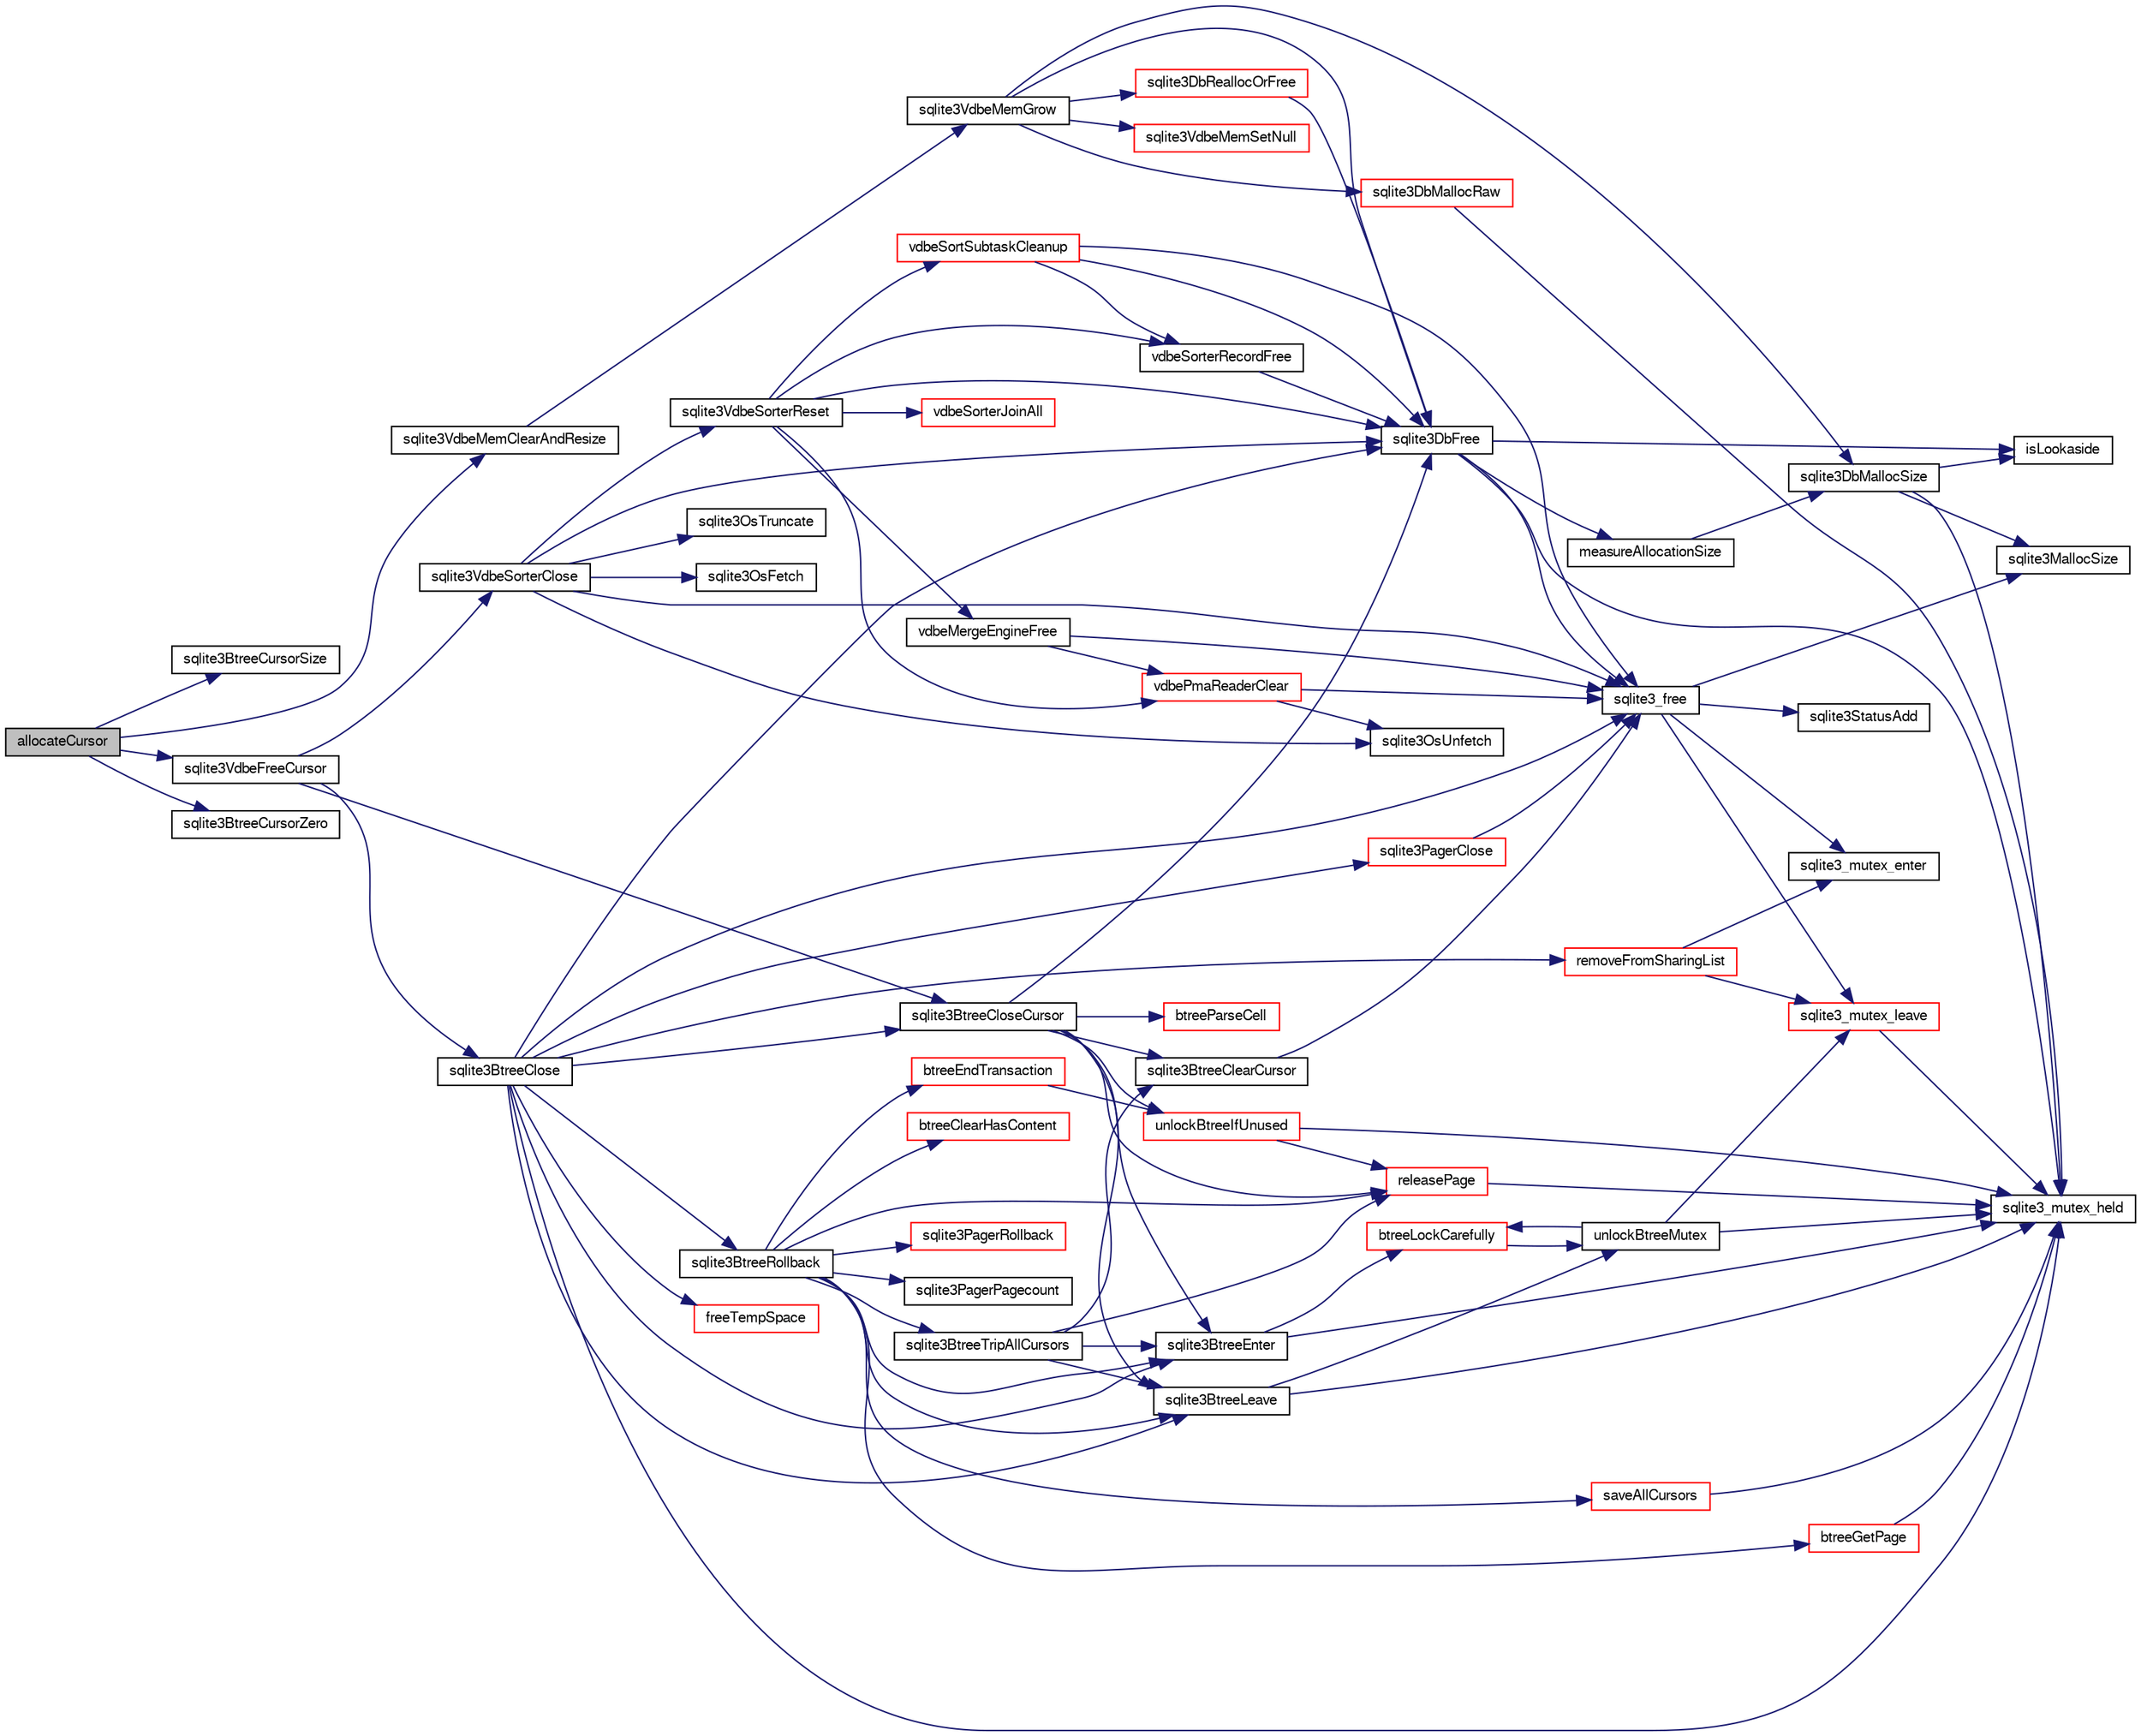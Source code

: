 digraph "allocateCursor"
{
  edge [fontname="FreeSans",fontsize="10",labelfontname="FreeSans",labelfontsize="10"];
  node [fontname="FreeSans",fontsize="10",shape=record];
  rankdir="LR";
  Node5614 [label="allocateCursor",height=0.2,width=0.4,color="black", fillcolor="grey75", style="filled", fontcolor="black"];
  Node5614 -> Node5615 [color="midnightblue",fontsize="10",style="solid",fontname="FreeSans"];
  Node5615 [label="sqlite3BtreeCursorSize",height=0.2,width=0.4,color="black", fillcolor="white", style="filled",URL="$sqlite3_8c.html#a88d6997d0f8ffafd399a7fd3c6b4efb8"];
  Node5614 -> Node5616 [color="midnightblue",fontsize="10",style="solid",fontname="FreeSans"];
  Node5616 [label="sqlite3VdbeFreeCursor",height=0.2,width=0.4,color="black", fillcolor="white", style="filled",URL="$sqlite3_8c.html#a0f9084083e1d0639708934630f33d6ef"];
  Node5616 -> Node5617 [color="midnightblue",fontsize="10",style="solid",fontname="FreeSans"];
  Node5617 [label="sqlite3VdbeSorterClose",height=0.2,width=0.4,color="black", fillcolor="white", style="filled",URL="$sqlite3_8c.html#a787fa9e9800f8ae4ef3fa11044ed1ac9"];
  Node5617 -> Node5618 [color="midnightblue",fontsize="10",style="solid",fontname="FreeSans"];
  Node5618 [label="sqlite3VdbeSorterReset",height=0.2,width=0.4,color="black", fillcolor="white", style="filled",URL="$sqlite3_8c.html#a5dc239f845e793a82dd1d60ed3ed9c09"];
  Node5618 -> Node5619 [color="midnightblue",fontsize="10",style="solid",fontname="FreeSans"];
  Node5619 [label="vdbeSorterJoinAll",height=0.2,width=0.4,color="red", fillcolor="white", style="filled",URL="$sqlite3_8c.html#a5cdb5b8f6cb109f97528d36e28565113"];
  Node5618 -> Node5635 [color="midnightblue",fontsize="10",style="solid",fontname="FreeSans"];
  Node5635 [label="vdbePmaReaderClear",height=0.2,width=0.4,color="red", fillcolor="white", style="filled",URL="$sqlite3_8c.html#ae4ef2e668d3028e75343e65046d42a2d"];
  Node5635 -> Node5622 [color="midnightblue",fontsize="10",style="solid",fontname="FreeSans"];
  Node5622 [label="sqlite3_free",height=0.2,width=0.4,color="black", fillcolor="white", style="filled",URL="$sqlite3_8c.html#a6552349e36a8a691af5487999ab09519"];
  Node5622 -> Node5623 [color="midnightblue",fontsize="10",style="solid",fontname="FreeSans"];
  Node5623 [label="sqlite3_mutex_enter",height=0.2,width=0.4,color="black", fillcolor="white", style="filled",URL="$sqlite3_8c.html#a1c12cde690bd89f104de5cbad12a6bf5"];
  Node5622 -> Node5624 [color="midnightblue",fontsize="10",style="solid",fontname="FreeSans"];
  Node5624 [label="sqlite3StatusAdd",height=0.2,width=0.4,color="black", fillcolor="white", style="filled",URL="$sqlite3_8c.html#afa029f93586aeab4cc85360905dae9cd"];
  Node5622 -> Node5625 [color="midnightblue",fontsize="10",style="solid",fontname="FreeSans"];
  Node5625 [label="sqlite3MallocSize",height=0.2,width=0.4,color="black", fillcolor="white", style="filled",URL="$sqlite3_8c.html#acf5d2a5f35270bafb050bd2def576955"];
  Node5622 -> Node5626 [color="midnightblue",fontsize="10",style="solid",fontname="FreeSans"];
  Node5626 [label="sqlite3_mutex_leave",height=0.2,width=0.4,color="red", fillcolor="white", style="filled",URL="$sqlite3_8c.html#a5838d235601dbd3c1fa993555c6bcc93"];
  Node5626 -> Node5627 [color="midnightblue",fontsize="10",style="solid",fontname="FreeSans"];
  Node5627 [label="sqlite3_mutex_held",height=0.2,width=0.4,color="black", fillcolor="white", style="filled",URL="$sqlite3_8c.html#acf77da68932b6bc163c5e68547ecc3e7"];
  Node5635 -> Node5636 [color="midnightblue",fontsize="10",style="solid",fontname="FreeSans"];
  Node5636 [label="sqlite3OsUnfetch",height=0.2,width=0.4,color="black", fillcolor="white", style="filled",URL="$sqlite3_8c.html#abc0da72cb8b8989cf8708b572fe5fef4"];
  Node5618 -> Node5641 [color="midnightblue",fontsize="10",style="solid",fontname="FreeSans"];
  Node5641 [label="sqlite3DbFree",height=0.2,width=0.4,color="black", fillcolor="white", style="filled",URL="$sqlite3_8c.html#ac70ab821a6607b4a1b909582dc37a069"];
  Node5641 -> Node5627 [color="midnightblue",fontsize="10",style="solid",fontname="FreeSans"];
  Node5641 -> Node5642 [color="midnightblue",fontsize="10",style="solid",fontname="FreeSans"];
  Node5642 [label="measureAllocationSize",height=0.2,width=0.4,color="black", fillcolor="white", style="filled",URL="$sqlite3_8c.html#a45731e644a22fdb756e2b6337224217a"];
  Node5642 -> Node5643 [color="midnightblue",fontsize="10",style="solid",fontname="FreeSans"];
  Node5643 [label="sqlite3DbMallocSize",height=0.2,width=0.4,color="black", fillcolor="white", style="filled",URL="$sqlite3_8c.html#aa397e5a8a03495203a0767abf0a71f86"];
  Node5643 -> Node5625 [color="midnightblue",fontsize="10",style="solid",fontname="FreeSans"];
  Node5643 -> Node5627 [color="midnightblue",fontsize="10",style="solid",fontname="FreeSans"];
  Node5643 -> Node5644 [color="midnightblue",fontsize="10",style="solid",fontname="FreeSans"];
  Node5644 [label="isLookaside",height=0.2,width=0.4,color="black", fillcolor="white", style="filled",URL="$sqlite3_8c.html#a770fa05ff9717b75e16f4d968a77b897"];
  Node5641 -> Node5644 [color="midnightblue",fontsize="10",style="solid",fontname="FreeSans"];
  Node5641 -> Node5622 [color="midnightblue",fontsize="10",style="solid",fontname="FreeSans"];
  Node5618 -> Node5640 [color="midnightblue",fontsize="10",style="solid",fontname="FreeSans"];
  Node5640 [label="vdbeMergeEngineFree",height=0.2,width=0.4,color="black", fillcolor="white", style="filled",URL="$sqlite3_8c.html#a6cb59e7106205b62881f202786177310"];
  Node5640 -> Node5635 [color="midnightblue",fontsize="10",style="solid",fontname="FreeSans"];
  Node5640 -> Node5622 [color="midnightblue",fontsize="10",style="solid",fontname="FreeSans"];
  Node5618 -> Node5645 [color="midnightblue",fontsize="10",style="solid",fontname="FreeSans"];
  Node5645 [label="vdbeSortSubtaskCleanup",height=0.2,width=0.4,color="red", fillcolor="white", style="filled",URL="$sqlite3_8c.html#abc8ce4c3ef58cc10f5b27642aab32b30"];
  Node5645 -> Node5641 [color="midnightblue",fontsize="10",style="solid",fontname="FreeSans"];
  Node5645 -> Node5622 [color="midnightblue",fontsize="10",style="solid",fontname="FreeSans"];
  Node5645 -> Node5646 [color="midnightblue",fontsize="10",style="solid",fontname="FreeSans"];
  Node5646 [label="vdbeSorterRecordFree",height=0.2,width=0.4,color="black", fillcolor="white", style="filled",URL="$sqlite3_8c.html#a5f08df9af03994aeeefdf419c66510d6"];
  Node5646 -> Node5641 [color="midnightblue",fontsize="10",style="solid",fontname="FreeSans"];
  Node5618 -> Node5646 [color="midnightblue",fontsize="10",style="solid",fontname="FreeSans"];
  Node5617 -> Node5622 [color="midnightblue",fontsize="10",style="solid",fontname="FreeSans"];
  Node5617 -> Node5641 [color="midnightblue",fontsize="10",style="solid",fontname="FreeSans"];
  Node5617 -> Node5913 [color="midnightblue",fontsize="10",style="solid",fontname="FreeSans"];
  Node5913 [label="sqlite3OsTruncate",height=0.2,width=0.4,color="black", fillcolor="white", style="filled",URL="$sqlite3_8c.html#ab14e17fc93b09d52b42c433c47eb3b68"];
  Node5617 -> Node5914 [color="midnightblue",fontsize="10",style="solid",fontname="FreeSans"];
  Node5914 [label="sqlite3OsFetch",height=0.2,width=0.4,color="black", fillcolor="white", style="filled",URL="$sqlite3_8c.html#ab5b9137b375d5d8a8c216a644056cba7"];
  Node5617 -> Node5636 [color="midnightblue",fontsize="10",style="solid",fontname="FreeSans"];
  Node5616 -> Node5915 [color="midnightblue",fontsize="10",style="solid",fontname="FreeSans"];
  Node5915 [label="sqlite3BtreeClose",height=0.2,width=0.4,color="black", fillcolor="white", style="filled",URL="$sqlite3_8c.html#a729b65009b66a99200496b09c124df01"];
  Node5915 -> Node5627 [color="midnightblue",fontsize="10",style="solid",fontname="FreeSans"];
  Node5915 -> Node5916 [color="midnightblue",fontsize="10",style="solid",fontname="FreeSans"];
  Node5916 [label="sqlite3BtreeEnter",height=0.2,width=0.4,color="black", fillcolor="white", style="filled",URL="$sqlite3_8c.html#afa05d700ca373993fe6b0525b867feff"];
  Node5916 -> Node5627 [color="midnightblue",fontsize="10",style="solid",fontname="FreeSans"];
  Node5916 -> Node5917 [color="midnightblue",fontsize="10",style="solid",fontname="FreeSans"];
  Node5917 [label="btreeLockCarefully",height=0.2,width=0.4,color="red", fillcolor="white", style="filled",URL="$sqlite3_8c.html#a796746b1c1e4d6926960636bd74c79d7"];
  Node5917 -> Node5919 [color="midnightblue",fontsize="10",style="solid",fontname="FreeSans"];
  Node5919 [label="unlockBtreeMutex",height=0.2,width=0.4,color="black", fillcolor="white", style="filled",URL="$sqlite3_8c.html#a29bc7d1c753dfa2af9fb296b7dc19a4a"];
  Node5919 -> Node5627 [color="midnightblue",fontsize="10",style="solid",fontname="FreeSans"];
  Node5919 -> Node5626 [color="midnightblue",fontsize="10",style="solid",fontname="FreeSans"];
  Node5919 -> Node5917 [color="midnightblue",fontsize="10",style="solid",fontname="FreeSans"];
  Node5915 -> Node5921 [color="midnightblue",fontsize="10",style="solid",fontname="FreeSans"];
  Node5921 [label="sqlite3BtreeCloseCursor",height=0.2,width=0.4,color="black", fillcolor="white", style="filled",URL="$sqlite3_8c.html#a7f494da0a512d247d690d6bc19397791"];
  Node5921 -> Node5916 [color="midnightblue",fontsize="10",style="solid",fontname="FreeSans"];
  Node5921 -> Node5922 [color="midnightblue",fontsize="10",style="solid",fontname="FreeSans"];
  Node5922 [label="sqlite3BtreeClearCursor",height=0.2,width=0.4,color="black", fillcolor="white", style="filled",URL="$sqlite3_8c.html#ad53903979a58184b0d15593e6f98d9c5"];
  Node5922 -> Node5622 [color="midnightblue",fontsize="10",style="solid",fontname="FreeSans"];
  Node5921 -> Node5923 [color="midnightblue",fontsize="10",style="solid",fontname="FreeSans"];
  Node5923 [label="releasePage",height=0.2,width=0.4,color="red", fillcolor="white", style="filled",URL="$sqlite3_8c.html#a92c6fb14f9bcf117440c35116c26d6c4"];
  Node5923 -> Node5627 [color="midnightblue",fontsize="10",style="solid",fontname="FreeSans"];
  Node5921 -> Node6049 [color="midnightblue",fontsize="10",style="solid",fontname="FreeSans"];
  Node6049 [label="unlockBtreeIfUnused",height=0.2,width=0.4,color="red", fillcolor="white", style="filled",URL="$sqlite3_8c.html#ada198bfad4d2c61e88bd9317e98cc96c"];
  Node6049 -> Node5627 [color="midnightblue",fontsize="10",style="solid",fontname="FreeSans"];
  Node6049 -> Node5923 [color="midnightblue",fontsize="10",style="solid",fontname="FreeSans"];
  Node5921 -> Node5641 [color="midnightblue",fontsize="10",style="solid",fontname="FreeSans"];
  Node5921 -> Node5980 [color="midnightblue",fontsize="10",style="solid",fontname="FreeSans"];
  Node5980 [label="sqlite3BtreeLeave",height=0.2,width=0.4,color="black", fillcolor="white", style="filled",URL="$sqlite3_8c.html#a460e4f89d1aeef4b4d334cfe8165da89"];
  Node5980 -> Node5919 [color="midnightblue",fontsize="10",style="solid",fontname="FreeSans"];
  Node5980 -> Node5627 [color="midnightblue",fontsize="10",style="solid",fontname="FreeSans"];
  Node5921 -> Node6051 [color="midnightblue",fontsize="10",style="solid",fontname="FreeSans"];
  Node6051 [label="btreeParseCell",height=0.2,width=0.4,color="red", fillcolor="white", style="filled",URL="$sqlite3_8c.html#a021501c1cbcd07489dd287ea657edaac"];
  Node5915 -> Node6053 [color="midnightblue",fontsize="10",style="solid",fontname="FreeSans"];
  Node6053 [label="sqlite3BtreeRollback",height=0.2,width=0.4,color="black", fillcolor="white", style="filled",URL="$sqlite3_8c.html#a317473acdafdd688385c8954f09de186"];
  Node6053 -> Node5916 [color="midnightblue",fontsize="10",style="solid",fontname="FreeSans"];
  Node6053 -> Node6054 [color="midnightblue",fontsize="10",style="solid",fontname="FreeSans"];
  Node6054 [label="saveAllCursors",height=0.2,width=0.4,color="red", fillcolor="white", style="filled",URL="$sqlite3_8c.html#add0c7a5086792caf465148beaadb913d"];
  Node6054 -> Node5627 [color="midnightblue",fontsize="10",style="solid",fontname="FreeSans"];
  Node6053 -> Node6067 [color="midnightblue",fontsize="10",style="solid",fontname="FreeSans"];
  Node6067 [label="sqlite3BtreeTripAllCursors",height=0.2,width=0.4,color="black", fillcolor="white", style="filled",URL="$sqlite3_8c.html#a7e94025b9bd56e9e9ccf148d1a0e1acf"];
  Node6067 -> Node5916 [color="midnightblue",fontsize="10",style="solid",fontname="FreeSans"];
  Node6067 -> Node5922 [color="midnightblue",fontsize="10",style="solid",fontname="FreeSans"];
  Node6067 -> Node5923 [color="midnightblue",fontsize="10",style="solid",fontname="FreeSans"];
  Node6067 -> Node5980 [color="midnightblue",fontsize="10",style="solid",fontname="FreeSans"];
  Node6053 -> Node5934 [color="midnightblue",fontsize="10",style="solid",fontname="FreeSans"];
  Node5934 [label="sqlite3PagerRollback",height=0.2,width=0.4,color="red", fillcolor="white", style="filled",URL="$sqlite3_8c.html#afdd2ecbb97b7a716892ff6bd10c7dfd0"];
  Node6053 -> Node6063 [color="midnightblue",fontsize="10",style="solid",fontname="FreeSans"];
  Node6063 [label="btreeGetPage",height=0.2,width=0.4,color="red", fillcolor="white", style="filled",URL="$sqlite3_8c.html#ac59679e30ceb0190614fbd19a7feb6de"];
  Node6063 -> Node5627 [color="midnightblue",fontsize="10",style="solid",fontname="FreeSans"];
  Node6053 -> Node6068 [color="midnightblue",fontsize="10",style="solid",fontname="FreeSans"];
  Node6068 [label="sqlite3PagerPagecount",height=0.2,width=0.4,color="black", fillcolor="white", style="filled",URL="$sqlite3_8c.html#ae82aaf561ce61faa15d4e228c45c3311"];
  Node6053 -> Node5923 [color="midnightblue",fontsize="10",style="solid",fontname="FreeSans"];
  Node6053 -> Node6069 [color="midnightblue",fontsize="10",style="solid",fontname="FreeSans"];
  Node6069 [label="btreeClearHasContent",height=0.2,width=0.4,color="red", fillcolor="white", style="filled",URL="$sqlite3_8c.html#ad76ff2727e128c649f8017fdc570bd06"];
  Node6053 -> Node6070 [color="midnightblue",fontsize="10",style="solid",fontname="FreeSans"];
  Node6070 [label="btreeEndTransaction",height=0.2,width=0.4,color="red", fillcolor="white", style="filled",URL="$sqlite3_8c.html#a7dd8138404b55de8be9623636f25488b"];
  Node6070 -> Node6049 [color="midnightblue",fontsize="10",style="solid",fontname="FreeSans"];
  Node6053 -> Node5980 [color="midnightblue",fontsize="10",style="solid",fontname="FreeSans"];
  Node5915 -> Node5980 [color="midnightblue",fontsize="10",style="solid",fontname="FreeSans"];
  Node5915 -> Node6073 [color="midnightblue",fontsize="10",style="solid",fontname="FreeSans"];
  Node6073 [label="removeFromSharingList",height=0.2,width=0.4,color="red", fillcolor="white", style="filled",URL="$sqlite3_8c.html#a7b1a8df3e1fcfc9e69c19633f0d08af3"];
  Node6073 -> Node5623 [color="midnightblue",fontsize="10",style="solid",fontname="FreeSans"];
  Node6073 -> Node5626 [color="midnightblue",fontsize="10",style="solid",fontname="FreeSans"];
  Node5915 -> Node6074 [color="midnightblue",fontsize="10",style="solid",fontname="FreeSans"];
  Node6074 [label="sqlite3PagerClose",height=0.2,width=0.4,color="red", fillcolor="white", style="filled",URL="$sqlite3_8c.html#af94b1f96b60689fd09422cce2c85f53f"];
  Node6074 -> Node5622 [color="midnightblue",fontsize="10",style="solid",fontname="FreeSans"];
  Node5915 -> Node5641 [color="midnightblue",fontsize="10",style="solid",fontname="FreeSans"];
  Node5915 -> Node6105 [color="midnightblue",fontsize="10",style="solid",fontname="FreeSans"];
  Node6105 [label="freeTempSpace",height=0.2,width=0.4,color="red", fillcolor="white", style="filled",URL="$sqlite3_8c.html#aec277d601edd310860ca5a81c99ed411"];
  Node5915 -> Node5622 [color="midnightblue",fontsize="10",style="solid",fontname="FreeSans"];
  Node5616 -> Node5921 [color="midnightblue",fontsize="10",style="solid",fontname="FreeSans"];
  Node5614 -> Node5718 [color="midnightblue",fontsize="10",style="solid",fontname="FreeSans"];
  Node5718 [label="sqlite3VdbeMemClearAndResize",height=0.2,width=0.4,color="black", fillcolor="white", style="filled",URL="$sqlite3_8c.html#add082be4aa46084ecdf023cfac898231"];
  Node5718 -> Node5704 [color="midnightblue",fontsize="10",style="solid",fontname="FreeSans"];
  Node5704 [label="sqlite3VdbeMemGrow",height=0.2,width=0.4,color="black", fillcolor="white", style="filled",URL="$sqlite3_8c.html#aba753c9690ae0ba31b5100945cf29447"];
  Node5704 -> Node5643 [color="midnightblue",fontsize="10",style="solid",fontname="FreeSans"];
  Node5704 -> Node5705 [color="midnightblue",fontsize="10",style="solid",fontname="FreeSans"];
  Node5705 [label="sqlite3DbReallocOrFree",height=0.2,width=0.4,color="red", fillcolor="white", style="filled",URL="$sqlite3_8c.html#a532a9fd62eeb46b61885a0fff075231c"];
  Node5705 -> Node5641 [color="midnightblue",fontsize="10",style="solid",fontname="FreeSans"];
  Node5704 -> Node5641 [color="midnightblue",fontsize="10",style="solid",fontname="FreeSans"];
  Node5704 -> Node5682 [color="midnightblue",fontsize="10",style="solid",fontname="FreeSans"];
  Node5682 [label="sqlite3DbMallocRaw",height=0.2,width=0.4,color="red", fillcolor="white", style="filled",URL="$sqlite3_8c.html#abbe8be0cf7175e11ddc3e2218fad924e"];
  Node5682 -> Node5627 [color="midnightblue",fontsize="10",style="solid",fontname="FreeSans"];
  Node5704 -> Node5706 [color="midnightblue",fontsize="10",style="solid",fontname="FreeSans"];
  Node5706 [label="sqlite3VdbeMemSetNull",height=0.2,width=0.4,color="red", fillcolor="white", style="filled",URL="$sqlite3_8c.html#ae01092c23aebaf8a3ebdf3954609b410"];
  Node5614 -> Node6106 [color="midnightblue",fontsize="10",style="solid",fontname="FreeSans"];
  Node6106 [label="sqlite3BtreeCursorZero",height=0.2,width=0.4,color="black", fillcolor="white", style="filled",URL="$sqlite3_8c.html#a51a2c5309166b55e9b578cb94f229ecd"];
}
